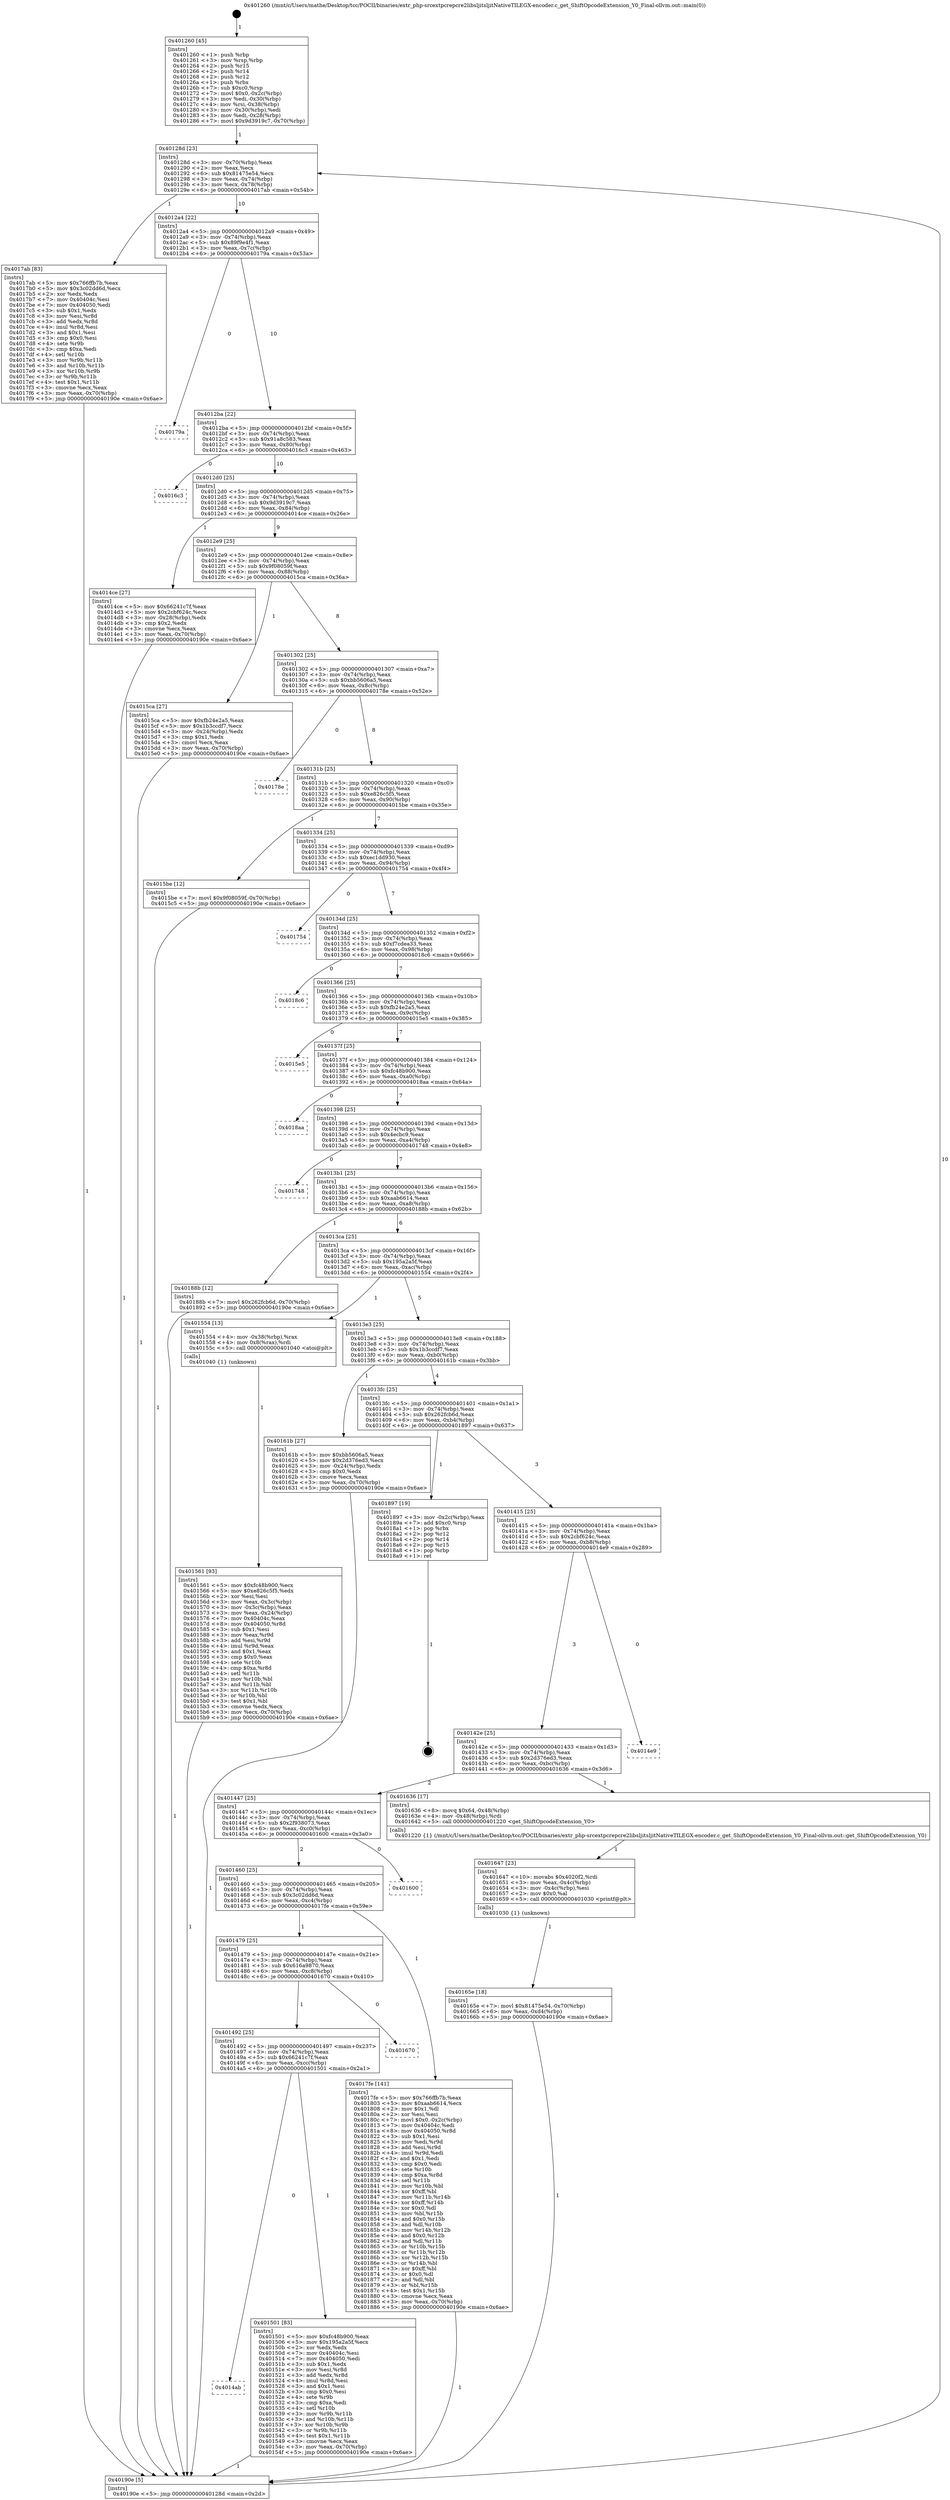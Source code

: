 digraph "0x401260" {
  label = "0x401260 (/mnt/c/Users/mathe/Desktop/tcc/POCII/binaries/extr_php-srcextpcrepcre2libsljitsljitNativeTILEGX-encoder.c_get_ShiftOpcodeExtension_Y0_Final-ollvm.out::main(0))"
  labelloc = "t"
  node[shape=record]

  Entry [label="",width=0.3,height=0.3,shape=circle,fillcolor=black,style=filled]
  "0x40128d" [label="{
     0x40128d [23]\l
     | [instrs]\l
     &nbsp;&nbsp;0x40128d \<+3\>: mov -0x70(%rbp),%eax\l
     &nbsp;&nbsp;0x401290 \<+2\>: mov %eax,%ecx\l
     &nbsp;&nbsp;0x401292 \<+6\>: sub $0x81475e54,%ecx\l
     &nbsp;&nbsp;0x401298 \<+3\>: mov %eax,-0x74(%rbp)\l
     &nbsp;&nbsp;0x40129b \<+3\>: mov %ecx,-0x78(%rbp)\l
     &nbsp;&nbsp;0x40129e \<+6\>: je 00000000004017ab \<main+0x54b\>\l
  }"]
  "0x4017ab" [label="{
     0x4017ab [83]\l
     | [instrs]\l
     &nbsp;&nbsp;0x4017ab \<+5\>: mov $0x766ffb7b,%eax\l
     &nbsp;&nbsp;0x4017b0 \<+5\>: mov $0x3c02dd6d,%ecx\l
     &nbsp;&nbsp;0x4017b5 \<+2\>: xor %edx,%edx\l
     &nbsp;&nbsp;0x4017b7 \<+7\>: mov 0x40404c,%esi\l
     &nbsp;&nbsp;0x4017be \<+7\>: mov 0x404050,%edi\l
     &nbsp;&nbsp;0x4017c5 \<+3\>: sub $0x1,%edx\l
     &nbsp;&nbsp;0x4017c8 \<+3\>: mov %esi,%r8d\l
     &nbsp;&nbsp;0x4017cb \<+3\>: add %edx,%r8d\l
     &nbsp;&nbsp;0x4017ce \<+4\>: imul %r8d,%esi\l
     &nbsp;&nbsp;0x4017d2 \<+3\>: and $0x1,%esi\l
     &nbsp;&nbsp;0x4017d5 \<+3\>: cmp $0x0,%esi\l
     &nbsp;&nbsp;0x4017d8 \<+4\>: sete %r9b\l
     &nbsp;&nbsp;0x4017dc \<+3\>: cmp $0xa,%edi\l
     &nbsp;&nbsp;0x4017df \<+4\>: setl %r10b\l
     &nbsp;&nbsp;0x4017e3 \<+3\>: mov %r9b,%r11b\l
     &nbsp;&nbsp;0x4017e6 \<+3\>: and %r10b,%r11b\l
     &nbsp;&nbsp;0x4017e9 \<+3\>: xor %r10b,%r9b\l
     &nbsp;&nbsp;0x4017ec \<+3\>: or %r9b,%r11b\l
     &nbsp;&nbsp;0x4017ef \<+4\>: test $0x1,%r11b\l
     &nbsp;&nbsp;0x4017f3 \<+3\>: cmovne %ecx,%eax\l
     &nbsp;&nbsp;0x4017f6 \<+3\>: mov %eax,-0x70(%rbp)\l
     &nbsp;&nbsp;0x4017f9 \<+5\>: jmp 000000000040190e \<main+0x6ae\>\l
  }"]
  "0x4012a4" [label="{
     0x4012a4 [22]\l
     | [instrs]\l
     &nbsp;&nbsp;0x4012a4 \<+5\>: jmp 00000000004012a9 \<main+0x49\>\l
     &nbsp;&nbsp;0x4012a9 \<+3\>: mov -0x74(%rbp),%eax\l
     &nbsp;&nbsp;0x4012ac \<+5\>: sub $0x89f9e4f1,%eax\l
     &nbsp;&nbsp;0x4012b1 \<+3\>: mov %eax,-0x7c(%rbp)\l
     &nbsp;&nbsp;0x4012b4 \<+6\>: je 000000000040179a \<main+0x53a\>\l
  }"]
  Exit [label="",width=0.3,height=0.3,shape=circle,fillcolor=black,style=filled,peripheries=2]
  "0x40179a" [label="{
     0x40179a\l
  }", style=dashed]
  "0x4012ba" [label="{
     0x4012ba [22]\l
     | [instrs]\l
     &nbsp;&nbsp;0x4012ba \<+5\>: jmp 00000000004012bf \<main+0x5f\>\l
     &nbsp;&nbsp;0x4012bf \<+3\>: mov -0x74(%rbp),%eax\l
     &nbsp;&nbsp;0x4012c2 \<+5\>: sub $0x91a8c583,%eax\l
     &nbsp;&nbsp;0x4012c7 \<+3\>: mov %eax,-0x80(%rbp)\l
     &nbsp;&nbsp;0x4012ca \<+6\>: je 00000000004016c3 \<main+0x463\>\l
  }"]
  "0x40165e" [label="{
     0x40165e [18]\l
     | [instrs]\l
     &nbsp;&nbsp;0x40165e \<+7\>: movl $0x81475e54,-0x70(%rbp)\l
     &nbsp;&nbsp;0x401665 \<+6\>: mov %eax,-0xd4(%rbp)\l
     &nbsp;&nbsp;0x40166b \<+5\>: jmp 000000000040190e \<main+0x6ae\>\l
  }"]
  "0x4016c3" [label="{
     0x4016c3\l
  }", style=dashed]
  "0x4012d0" [label="{
     0x4012d0 [25]\l
     | [instrs]\l
     &nbsp;&nbsp;0x4012d0 \<+5\>: jmp 00000000004012d5 \<main+0x75\>\l
     &nbsp;&nbsp;0x4012d5 \<+3\>: mov -0x74(%rbp),%eax\l
     &nbsp;&nbsp;0x4012d8 \<+5\>: sub $0x9d3919c7,%eax\l
     &nbsp;&nbsp;0x4012dd \<+6\>: mov %eax,-0x84(%rbp)\l
     &nbsp;&nbsp;0x4012e3 \<+6\>: je 00000000004014ce \<main+0x26e\>\l
  }"]
  "0x401647" [label="{
     0x401647 [23]\l
     | [instrs]\l
     &nbsp;&nbsp;0x401647 \<+10\>: movabs $0x4020f2,%rdi\l
     &nbsp;&nbsp;0x401651 \<+3\>: mov %eax,-0x4c(%rbp)\l
     &nbsp;&nbsp;0x401654 \<+3\>: mov -0x4c(%rbp),%esi\l
     &nbsp;&nbsp;0x401657 \<+2\>: mov $0x0,%al\l
     &nbsp;&nbsp;0x401659 \<+5\>: call 0000000000401030 \<printf@plt\>\l
     | [calls]\l
     &nbsp;&nbsp;0x401030 \{1\} (unknown)\l
  }"]
  "0x4014ce" [label="{
     0x4014ce [27]\l
     | [instrs]\l
     &nbsp;&nbsp;0x4014ce \<+5\>: mov $0x66241c7f,%eax\l
     &nbsp;&nbsp;0x4014d3 \<+5\>: mov $0x2cbf624c,%ecx\l
     &nbsp;&nbsp;0x4014d8 \<+3\>: mov -0x28(%rbp),%edx\l
     &nbsp;&nbsp;0x4014db \<+3\>: cmp $0x2,%edx\l
     &nbsp;&nbsp;0x4014de \<+3\>: cmovne %ecx,%eax\l
     &nbsp;&nbsp;0x4014e1 \<+3\>: mov %eax,-0x70(%rbp)\l
     &nbsp;&nbsp;0x4014e4 \<+5\>: jmp 000000000040190e \<main+0x6ae\>\l
  }"]
  "0x4012e9" [label="{
     0x4012e9 [25]\l
     | [instrs]\l
     &nbsp;&nbsp;0x4012e9 \<+5\>: jmp 00000000004012ee \<main+0x8e\>\l
     &nbsp;&nbsp;0x4012ee \<+3\>: mov -0x74(%rbp),%eax\l
     &nbsp;&nbsp;0x4012f1 \<+5\>: sub $0x9f08059f,%eax\l
     &nbsp;&nbsp;0x4012f6 \<+6\>: mov %eax,-0x88(%rbp)\l
     &nbsp;&nbsp;0x4012fc \<+6\>: je 00000000004015ca \<main+0x36a\>\l
  }"]
  "0x40190e" [label="{
     0x40190e [5]\l
     | [instrs]\l
     &nbsp;&nbsp;0x40190e \<+5\>: jmp 000000000040128d \<main+0x2d\>\l
  }"]
  "0x401260" [label="{
     0x401260 [45]\l
     | [instrs]\l
     &nbsp;&nbsp;0x401260 \<+1\>: push %rbp\l
     &nbsp;&nbsp;0x401261 \<+3\>: mov %rsp,%rbp\l
     &nbsp;&nbsp;0x401264 \<+2\>: push %r15\l
     &nbsp;&nbsp;0x401266 \<+2\>: push %r14\l
     &nbsp;&nbsp;0x401268 \<+2\>: push %r12\l
     &nbsp;&nbsp;0x40126a \<+1\>: push %rbx\l
     &nbsp;&nbsp;0x40126b \<+7\>: sub $0xc0,%rsp\l
     &nbsp;&nbsp;0x401272 \<+7\>: movl $0x0,-0x2c(%rbp)\l
     &nbsp;&nbsp;0x401279 \<+3\>: mov %edi,-0x30(%rbp)\l
     &nbsp;&nbsp;0x40127c \<+4\>: mov %rsi,-0x38(%rbp)\l
     &nbsp;&nbsp;0x401280 \<+3\>: mov -0x30(%rbp),%edi\l
     &nbsp;&nbsp;0x401283 \<+3\>: mov %edi,-0x28(%rbp)\l
     &nbsp;&nbsp;0x401286 \<+7\>: movl $0x9d3919c7,-0x70(%rbp)\l
  }"]
  "0x401561" [label="{
     0x401561 [93]\l
     | [instrs]\l
     &nbsp;&nbsp;0x401561 \<+5\>: mov $0xfc48b900,%ecx\l
     &nbsp;&nbsp;0x401566 \<+5\>: mov $0xe826c5f5,%edx\l
     &nbsp;&nbsp;0x40156b \<+2\>: xor %esi,%esi\l
     &nbsp;&nbsp;0x40156d \<+3\>: mov %eax,-0x3c(%rbp)\l
     &nbsp;&nbsp;0x401570 \<+3\>: mov -0x3c(%rbp),%eax\l
     &nbsp;&nbsp;0x401573 \<+3\>: mov %eax,-0x24(%rbp)\l
     &nbsp;&nbsp;0x401576 \<+7\>: mov 0x40404c,%eax\l
     &nbsp;&nbsp;0x40157d \<+8\>: mov 0x404050,%r8d\l
     &nbsp;&nbsp;0x401585 \<+3\>: sub $0x1,%esi\l
     &nbsp;&nbsp;0x401588 \<+3\>: mov %eax,%r9d\l
     &nbsp;&nbsp;0x40158b \<+3\>: add %esi,%r9d\l
     &nbsp;&nbsp;0x40158e \<+4\>: imul %r9d,%eax\l
     &nbsp;&nbsp;0x401592 \<+3\>: and $0x1,%eax\l
     &nbsp;&nbsp;0x401595 \<+3\>: cmp $0x0,%eax\l
     &nbsp;&nbsp;0x401598 \<+4\>: sete %r10b\l
     &nbsp;&nbsp;0x40159c \<+4\>: cmp $0xa,%r8d\l
     &nbsp;&nbsp;0x4015a0 \<+4\>: setl %r11b\l
     &nbsp;&nbsp;0x4015a4 \<+3\>: mov %r10b,%bl\l
     &nbsp;&nbsp;0x4015a7 \<+3\>: and %r11b,%bl\l
     &nbsp;&nbsp;0x4015aa \<+3\>: xor %r11b,%r10b\l
     &nbsp;&nbsp;0x4015ad \<+3\>: or %r10b,%bl\l
     &nbsp;&nbsp;0x4015b0 \<+3\>: test $0x1,%bl\l
     &nbsp;&nbsp;0x4015b3 \<+3\>: cmovne %edx,%ecx\l
     &nbsp;&nbsp;0x4015b6 \<+3\>: mov %ecx,-0x70(%rbp)\l
     &nbsp;&nbsp;0x4015b9 \<+5\>: jmp 000000000040190e \<main+0x6ae\>\l
  }"]
  "0x4015ca" [label="{
     0x4015ca [27]\l
     | [instrs]\l
     &nbsp;&nbsp;0x4015ca \<+5\>: mov $0xfb24e2a5,%eax\l
     &nbsp;&nbsp;0x4015cf \<+5\>: mov $0x1b3ccdf7,%ecx\l
     &nbsp;&nbsp;0x4015d4 \<+3\>: mov -0x24(%rbp),%edx\l
     &nbsp;&nbsp;0x4015d7 \<+3\>: cmp $0x1,%edx\l
     &nbsp;&nbsp;0x4015da \<+3\>: cmovl %ecx,%eax\l
     &nbsp;&nbsp;0x4015dd \<+3\>: mov %eax,-0x70(%rbp)\l
     &nbsp;&nbsp;0x4015e0 \<+5\>: jmp 000000000040190e \<main+0x6ae\>\l
  }"]
  "0x401302" [label="{
     0x401302 [25]\l
     | [instrs]\l
     &nbsp;&nbsp;0x401302 \<+5\>: jmp 0000000000401307 \<main+0xa7\>\l
     &nbsp;&nbsp;0x401307 \<+3\>: mov -0x74(%rbp),%eax\l
     &nbsp;&nbsp;0x40130a \<+5\>: sub $0xbb5606a5,%eax\l
     &nbsp;&nbsp;0x40130f \<+6\>: mov %eax,-0x8c(%rbp)\l
     &nbsp;&nbsp;0x401315 \<+6\>: je 000000000040178e \<main+0x52e\>\l
  }"]
  "0x4014ab" [label="{
     0x4014ab\l
  }", style=dashed]
  "0x40178e" [label="{
     0x40178e\l
  }", style=dashed]
  "0x40131b" [label="{
     0x40131b [25]\l
     | [instrs]\l
     &nbsp;&nbsp;0x40131b \<+5\>: jmp 0000000000401320 \<main+0xc0\>\l
     &nbsp;&nbsp;0x401320 \<+3\>: mov -0x74(%rbp),%eax\l
     &nbsp;&nbsp;0x401323 \<+5\>: sub $0xe826c5f5,%eax\l
     &nbsp;&nbsp;0x401328 \<+6\>: mov %eax,-0x90(%rbp)\l
     &nbsp;&nbsp;0x40132e \<+6\>: je 00000000004015be \<main+0x35e\>\l
  }"]
  "0x401501" [label="{
     0x401501 [83]\l
     | [instrs]\l
     &nbsp;&nbsp;0x401501 \<+5\>: mov $0xfc48b900,%eax\l
     &nbsp;&nbsp;0x401506 \<+5\>: mov $0x195a2a5f,%ecx\l
     &nbsp;&nbsp;0x40150b \<+2\>: xor %edx,%edx\l
     &nbsp;&nbsp;0x40150d \<+7\>: mov 0x40404c,%esi\l
     &nbsp;&nbsp;0x401514 \<+7\>: mov 0x404050,%edi\l
     &nbsp;&nbsp;0x40151b \<+3\>: sub $0x1,%edx\l
     &nbsp;&nbsp;0x40151e \<+3\>: mov %esi,%r8d\l
     &nbsp;&nbsp;0x401521 \<+3\>: add %edx,%r8d\l
     &nbsp;&nbsp;0x401524 \<+4\>: imul %r8d,%esi\l
     &nbsp;&nbsp;0x401528 \<+3\>: and $0x1,%esi\l
     &nbsp;&nbsp;0x40152b \<+3\>: cmp $0x0,%esi\l
     &nbsp;&nbsp;0x40152e \<+4\>: sete %r9b\l
     &nbsp;&nbsp;0x401532 \<+3\>: cmp $0xa,%edi\l
     &nbsp;&nbsp;0x401535 \<+4\>: setl %r10b\l
     &nbsp;&nbsp;0x401539 \<+3\>: mov %r9b,%r11b\l
     &nbsp;&nbsp;0x40153c \<+3\>: and %r10b,%r11b\l
     &nbsp;&nbsp;0x40153f \<+3\>: xor %r10b,%r9b\l
     &nbsp;&nbsp;0x401542 \<+3\>: or %r9b,%r11b\l
     &nbsp;&nbsp;0x401545 \<+4\>: test $0x1,%r11b\l
     &nbsp;&nbsp;0x401549 \<+3\>: cmovne %ecx,%eax\l
     &nbsp;&nbsp;0x40154c \<+3\>: mov %eax,-0x70(%rbp)\l
     &nbsp;&nbsp;0x40154f \<+5\>: jmp 000000000040190e \<main+0x6ae\>\l
  }"]
  "0x4015be" [label="{
     0x4015be [12]\l
     | [instrs]\l
     &nbsp;&nbsp;0x4015be \<+7\>: movl $0x9f08059f,-0x70(%rbp)\l
     &nbsp;&nbsp;0x4015c5 \<+5\>: jmp 000000000040190e \<main+0x6ae\>\l
  }"]
  "0x401334" [label="{
     0x401334 [25]\l
     | [instrs]\l
     &nbsp;&nbsp;0x401334 \<+5\>: jmp 0000000000401339 \<main+0xd9\>\l
     &nbsp;&nbsp;0x401339 \<+3\>: mov -0x74(%rbp),%eax\l
     &nbsp;&nbsp;0x40133c \<+5\>: sub $0xec1dd930,%eax\l
     &nbsp;&nbsp;0x401341 \<+6\>: mov %eax,-0x94(%rbp)\l
     &nbsp;&nbsp;0x401347 \<+6\>: je 0000000000401754 \<main+0x4f4\>\l
  }"]
  "0x401492" [label="{
     0x401492 [25]\l
     | [instrs]\l
     &nbsp;&nbsp;0x401492 \<+5\>: jmp 0000000000401497 \<main+0x237\>\l
     &nbsp;&nbsp;0x401497 \<+3\>: mov -0x74(%rbp),%eax\l
     &nbsp;&nbsp;0x40149a \<+5\>: sub $0x66241c7f,%eax\l
     &nbsp;&nbsp;0x40149f \<+6\>: mov %eax,-0xcc(%rbp)\l
     &nbsp;&nbsp;0x4014a5 \<+6\>: je 0000000000401501 \<main+0x2a1\>\l
  }"]
  "0x401754" [label="{
     0x401754\l
  }", style=dashed]
  "0x40134d" [label="{
     0x40134d [25]\l
     | [instrs]\l
     &nbsp;&nbsp;0x40134d \<+5\>: jmp 0000000000401352 \<main+0xf2\>\l
     &nbsp;&nbsp;0x401352 \<+3\>: mov -0x74(%rbp),%eax\l
     &nbsp;&nbsp;0x401355 \<+5\>: sub $0xf7cdea33,%eax\l
     &nbsp;&nbsp;0x40135a \<+6\>: mov %eax,-0x98(%rbp)\l
     &nbsp;&nbsp;0x401360 \<+6\>: je 00000000004018c6 \<main+0x666\>\l
  }"]
  "0x401670" [label="{
     0x401670\l
  }", style=dashed]
  "0x4018c6" [label="{
     0x4018c6\l
  }", style=dashed]
  "0x401366" [label="{
     0x401366 [25]\l
     | [instrs]\l
     &nbsp;&nbsp;0x401366 \<+5\>: jmp 000000000040136b \<main+0x10b\>\l
     &nbsp;&nbsp;0x40136b \<+3\>: mov -0x74(%rbp),%eax\l
     &nbsp;&nbsp;0x40136e \<+5\>: sub $0xfb24e2a5,%eax\l
     &nbsp;&nbsp;0x401373 \<+6\>: mov %eax,-0x9c(%rbp)\l
     &nbsp;&nbsp;0x401379 \<+6\>: je 00000000004015e5 \<main+0x385\>\l
  }"]
  "0x401479" [label="{
     0x401479 [25]\l
     | [instrs]\l
     &nbsp;&nbsp;0x401479 \<+5\>: jmp 000000000040147e \<main+0x21e\>\l
     &nbsp;&nbsp;0x40147e \<+3\>: mov -0x74(%rbp),%eax\l
     &nbsp;&nbsp;0x401481 \<+5\>: sub $0x616a9870,%eax\l
     &nbsp;&nbsp;0x401486 \<+6\>: mov %eax,-0xc8(%rbp)\l
     &nbsp;&nbsp;0x40148c \<+6\>: je 0000000000401670 \<main+0x410\>\l
  }"]
  "0x4015e5" [label="{
     0x4015e5\l
  }", style=dashed]
  "0x40137f" [label="{
     0x40137f [25]\l
     | [instrs]\l
     &nbsp;&nbsp;0x40137f \<+5\>: jmp 0000000000401384 \<main+0x124\>\l
     &nbsp;&nbsp;0x401384 \<+3\>: mov -0x74(%rbp),%eax\l
     &nbsp;&nbsp;0x401387 \<+5\>: sub $0xfc48b900,%eax\l
     &nbsp;&nbsp;0x40138c \<+6\>: mov %eax,-0xa0(%rbp)\l
     &nbsp;&nbsp;0x401392 \<+6\>: je 00000000004018aa \<main+0x64a\>\l
  }"]
  "0x4017fe" [label="{
     0x4017fe [141]\l
     | [instrs]\l
     &nbsp;&nbsp;0x4017fe \<+5\>: mov $0x766ffb7b,%eax\l
     &nbsp;&nbsp;0x401803 \<+5\>: mov $0xaab6614,%ecx\l
     &nbsp;&nbsp;0x401808 \<+2\>: mov $0x1,%dl\l
     &nbsp;&nbsp;0x40180a \<+2\>: xor %esi,%esi\l
     &nbsp;&nbsp;0x40180c \<+7\>: movl $0x0,-0x2c(%rbp)\l
     &nbsp;&nbsp;0x401813 \<+7\>: mov 0x40404c,%edi\l
     &nbsp;&nbsp;0x40181a \<+8\>: mov 0x404050,%r8d\l
     &nbsp;&nbsp;0x401822 \<+3\>: sub $0x1,%esi\l
     &nbsp;&nbsp;0x401825 \<+3\>: mov %edi,%r9d\l
     &nbsp;&nbsp;0x401828 \<+3\>: add %esi,%r9d\l
     &nbsp;&nbsp;0x40182b \<+4\>: imul %r9d,%edi\l
     &nbsp;&nbsp;0x40182f \<+3\>: and $0x1,%edi\l
     &nbsp;&nbsp;0x401832 \<+3\>: cmp $0x0,%edi\l
     &nbsp;&nbsp;0x401835 \<+4\>: sete %r10b\l
     &nbsp;&nbsp;0x401839 \<+4\>: cmp $0xa,%r8d\l
     &nbsp;&nbsp;0x40183d \<+4\>: setl %r11b\l
     &nbsp;&nbsp;0x401841 \<+3\>: mov %r10b,%bl\l
     &nbsp;&nbsp;0x401844 \<+3\>: xor $0xff,%bl\l
     &nbsp;&nbsp;0x401847 \<+3\>: mov %r11b,%r14b\l
     &nbsp;&nbsp;0x40184a \<+4\>: xor $0xff,%r14b\l
     &nbsp;&nbsp;0x40184e \<+3\>: xor $0x0,%dl\l
     &nbsp;&nbsp;0x401851 \<+3\>: mov %bl,%r15b\l
     &nbsp;&nbsp;0x401854 \<+4\>: and $0x0,%r15b\l
     &nbsp;&nbsp;0x401858 \<+3\>: and %dl,%r10b\l
     &nbsp;&nbsp;0x40185b \<+3\>: mov %r14b,%r12b\l
     &nbsp;&nbsp;0x40185e \<+4\>: and $0x0,%r12b\l
     &nbsp;&nbsp;0x401862 \<+3\>: and %dl,%r11b\l
     &nbsp;&nbsp;0x401865 \<+3\>: or %r10b,%r15b\l
     &nbsp;&nbsp;0x401868 \<+3\>: or %r11b,%r12b\l
     &nbsp;&nbsp;0x40186b \<+3\>: xor %r12b,%r15b\l
     &nbsp;&nbsp;0x40186e \<+3\>: or %r14b,%bl\l
     &nbsp;&nbsp;0x401871 \<+3\>: xor $0xff,%bl\l
     &nbsp;&nbsp;0x401874 \<+3\>: or $0x0,%dl\l
     &nbsp;&nbsp;0x401877 \<+2\>: and %dl,%bl\l
     &nbsp;&nbsp;0x401879 \<+3\>: or %bl,%r15b\l
     &nbsp;&nbsp;0x40187c \<+4\>: test $0x1,%r15b\l
     &nbsp;&nbsp;0x401880 \<+3\>: cmovne %ecx,%eax\l
     &nbsp;&nbsp;0x401883 \<+3\>: mov %eax,-0x70(%rbp)\l
     &nbsp;&nbsp;0x401886 \<+5\>: jmp 000000000040190e \<main+0x6ae\>\l
  }"]
  "0x4018aa" [label="{
     0x4018aa\l
  }", style=dashed]
  "0x401398" [label="{
     0x401398 [25]\l
     | [instrs]\l
     &nbsp;&nbsp;0x401398 \<+5\>: jmp 000000000040139d \<main+0x13d\>\l
     &nbsp;&nbsp;0x40139d \<+3\>: mov -0x74(%rbp),%eax\l
     &nbsp;&nbsp;0x4013a0 \<+5\>: sub $0x4ecbc9,%eax\l
     &nbsp;&nbsp;0x4013a5 \<+6\>: mov %eax,-0xa4(%rbp)\l
     &nbsp;&nbsp;0x4013ab \<+6\>: je 0000000000401748 \<main+0x4e8\>\l
  }"]
  "0x401460" [label="{
     0x401460 [25]\l
     | [instrs]\l
     &nbsp;&nbsp;0x401460 \<+5\>: jmp 0000000000401465 \<main+0x205\>\l
     &nbsp;&nbsp;0x401465 \<+3\>: mov -0x74(%rbp),%eax\l
     &nbsp;&nbsp;0x401468 \<+5\>: sub $0x3c02dd6d,%eax\l
     &nbsp;&nbsp;0x40146d \<+6\>: mov %eax,-0xc4(%rbp)\l
     &nbsp;&nbsp;0x401473 \<+6\>: je 00000000004017fe \<main+0x59e\>\l
  }"]
  "0x401748" [label="{
     0x401748\l
  }", style=dashed]
  "0x4013b1" [label="{
     0x4013b1 [25]\l
     | [instrs]\l
     &nbsp;&nbsp;0x4013b1 \<+5\>: jmp 00000000004013b6 \<main+0x156\>\l
     &nbsp;&nbsp;0x4013b6 \<+3\>: mov -0x74(%rbp),%eax\l
     &nbsp;&nbsp;0x4013b9 \<+5\>: sub $0xaab6614,%eax\l
     &nbsp;&nbsp;0x4013be \<+6\>: mov %eax,-0xa8(%rbp)\l
     &nbsp;&nbsp;0x4013c4 \<+6\>: je 000000000040188b \<main+0x62b\>\l
  }"]
  "0x401600" [label="{
     0x401600\l
  }", style=dashed]
  "0x40188b" [label="{
     0x40188b [12]\l
     | [instrs]\l
     &nbsp;&nbsp;0x40188b \<+7\>: movl $0x262fcb6d,-0x70(%rbp)\l
     &nbsp;&nbsp;0x401892 \<+5\>: jmp 000000000040190e \<main+0x6ae\>\l
  }"]
  "0x4013ca" [label="{
     0x4013ca [25]\l
     | [instrs]\l
     &nbsp;&nbsp;0x4013ca \<+5\>: jmp 00000000004013cf \<main+0x16f\>\l
     &nbsp;&nbsp;0x4013cf \<+3\>: mov -0x74(%rbp),%eax\l
     &nbsp;&nbsp;0x4013d2 \<+5\>: sub $0x195a2a5f,%eax\l
     &nbsp;&nbsp;0x4013d7 \<+6\>: mov %eax,-0xac(%rbp)\l
     &nbsp;&nbsp;0x4013dd \<+6\>: je 0000000000401554 \<main+0x2f4\>\l
  }"]
  "0x401447" [label="{
     0x401447 [25]\l
     | [instrs]\l
     &nbsp;&nbsp;0x401447 \<+5\>: jmp 000000000040144c \<main+0x1ec\>\l
     &nbsp;&nbsp;0x40144c \<+3\>: mov -0x74(%rbp),%eax\l
     &nbsp;&nbsp;0x40144f \<+5\>: sub $0x2f938073,%eax\l
     &nbsp;&nbsp;0x401454 \<+6\>: mov %eax,-0xc0(%rbp)\l
     &nbsp;&nbsp;0x40145a \<+6\>: je 0000000000401600 \<main+0x3a0\>\l
  }"]
  "0x401554" [label="{
     0x401554 [13]\l
     | [instrs]\l
     &nbsp;&nbsp;0x401554 \<+4\>: mov -0x38(%rbp),%rax\l
     &nbsp;&nbsp;0x401558 \<+4\>: mov 0x8(%rax),%rdi\l
     &nbsp;&nbsp;0x40155c \<+5\>: call 0000000000401040 \<atoi@plt\>\l
     | [calls]\l
     &nbsp;&nbsp;0x401040 \{1\} (unknown)\l
  }"]
  "0x4013e3" [label="{
     0x4013e3 [25]\l
     | [instrs]\l
     &nbsp;&nbsp;0x4013e3 \<+5\>: jmp 00000000004013e8 \<main+0x188\>\l
     &nbsp;&nbsp;0x4013e8 \<+3\>: mov -0x74(%rbp),%eax\l
     &nbsp;&nbsp;0x4013eb \<+5\>: sub $0x1b3ccdf7,%eax\l
     &nbsp;&nbsp;0x4013f0 \<+6\>: mov %eax,-0xb0(%rbp)\l
     &nbsp;&nbsp;0x4013f6 \<+6\>: je 000000000040161b \<main+0x3bb\>\l
  }"]
  "0x401636" [label="{
     0x401636 [17]\l
     | [instrs]\l
     &nbsp;&nbsp;0x401636 \<+8\>: movq $0x64,-0x48(%rbp)\l
     &nbsp;&nbsp;0x40163e \<+4\>: mov -0x48(%rbp),%rdi\l
     &nbsp;&nbsp;0x401642 \<+5\>: call 0000000000401220 \<get_ShiftOpcodeExtension_Y0\>\l
     | [calls]\l
     &nbsp;&nbsp;0x401220 \{1\} (/mnt/c/Users/mathe/Desktop/tcc/POCII/binaries/extr_php-srcextpcrepcre2libsljitsljitNativeTILEGX-encoder.c_get_ShiftOpcodeExtension_Y0_Final-ollvm.out::get_ShiftOpcodeExtension_Y0)\l
  }"]
  "0x40161b" [label="{
     0x40161b [27]\l
     | [instrs]\l
     &nbsp;&nbsp;0x40161b \<+5\>: mov $0xbb5606a5,%eax\l
     &nbsp;&nbsp;0x401620 \<+5\>: mov $0x2d376ed3,%ecx\l
     &nbsp;&nbsp;0x401625 \<+3\>: mov -0x24(%rbp),%edx\l
     &nbsp;&nbsp;0x401628 \<+3\>: cmp $0x0,%edx\l
     &nbsp;&nbsp;0x40162b \<+3\>: cmove %ecx,%eax\l
     &nbsp;&nbsp;0x40162e \<+3\>: mov %eax,-0x70(%rbp)\l
     &nbsp;&nbsp;0x401631 \<+5\>: jmp 000000000040190e \<main+0x6ae\>\l
  }"]
  "0x4013fc" [label="{
     0x4013fc [25]\l
     | [instrs]\l
     &nbsp;&nbsp;0x4013fc \<+5\>: jmp 0000000000401401 \<main+0x1a1\>\l
     &nbsp;&nbsp;0x401401 \<+3\>: mov -0x74(%rbp),%eax\l
     &nbsp;&nbsp;0x401404 \<+5\>: sub $0x262fcb6d,%eax\l
     &nbsp;&nbsp;0x401409 \<+6\>: mov %eax,-0xb4(%rbp)\l
     &nbsp;&nbsp;0x40140f \<+6\>: je 0000000000401897 \<main+0x637\>\l
  }"]
  "0x40142e" [label="{
     0x40142e [25]\l
     | [instrs]\l
     &nbsp;&nbsp;0x40142e \<+5\>: jmp 0000000000401433 \<main+0x1d3\>\l
     &nbsp;&nbsp;0x401433 \<+3\>: mov -0x74(%rbp),%eax\l
     &nbsp;&nbsp;0x401436 \<+5\>: sub $0x2d376ed3,%eax\l
     &nbsp;&nbsp;0x40143b \<+6\>: mov %eax,-0xbc(%rbp)\l
     &nbsp;&nbsp;0x401441 \<+6\>: je 0000000000401636 \<main+0x3d6\>\l
  }"]
  "0x401897" [label="{
     0x401897 [19]\l
     | [instrs]\l
     &nbsp;&nbsp;0x401897 \<+3\>: mov -0x2c(%rbp),%eax\l
     &nbsp;&nbsp;0x40189a \<+7\>: add $0xc0,%rsp\l
     &nbsp;&nbsp;0x4018a1 \<+1\>: pop %rbx\l
     &nbsp;&nbsp;0x4018a2 \<+2\>: pop %r12\l
     &nbsp;&nbsp;0x4018a4 \<+2\>: pop %r14\l
     &nbsp;&nbsp;0x4018a6 \<+2\>: pop %r15\l
     &nbsp;&nbsp;0x4018a8 \<+1\>: pop %rbp\l
     &nbsp;&nbsp;0x4018a9 \<+1\>: ret\l
  }"]
  "0x401415" [label="{
     0x401415 [25]\l
     | [instrs]\l
     &nbsp;&nbsp;0x401415 \<+5\>: jmp 000000000040141a \<main+0x1ba\>\l
     &nbsp;&nbsp;0x40141a \<+3\>: mov -0x74(%rbp),%eax\l
     &nbsp;&nbsp;0x40141d \<+5\>: sub $0x2cbf624c,%eax\l
     &nbsp;&nbsp;0x401422 \<+6\>: mov %eax,-0xb8(%rbp)\l
     &nbsp;&nbsp;0x401428 \<+6\>: je 00000000004014e9 \<main+0x289\>\l
  }"]
  "0x4014e9" [label="{
     0x4014e9\l
  }", style=dashed]
  Entry -> "0x401260" [label=" 1"]
  "0x40128d" -> "0x4017ab" [label=" 1"]
  "0x40128d" -> "0x4012a4" [label=" 10"]
  "0x401897" -> Exit [label=" 1"]
  "0x4012a4" -> "0x40179a" [label=" 0"]
  "0x4012a4" -> "0x4012ba" [label=" 10"]
  "0x40188b" -> "0x40190e" [label=" 1"]
  "0x4012ba" -> "0x4016c3" [label=" 0"]
  "0x4012ba" -> "0x4012d0" [label=" 10"]
  "0x4017fe" -> "0x40190e" [label=" 1"]
  "0x4012d0" -> "0x4014ce" [label=" 1"]
  "0x4012d0" -> "0x4012e9" [label=" 9"]
  "0x4014ce" -> "0x40190e" [label=" 1"]
  "0x401260" -> "0x40128d" [label=" 1"]
  "0x40190e" -> "0x40128d" [label=" 10"]
  "0x4017ab" -> "0x40190e" [label=" 1"]
  "0x4012e9" -> "0x4015ca" [label=" 1"]
  "0x4012e9" -> "0x401302" [label=" 8"]
  "0x40165e" -> "0x40190e" [label=" 1"]
  "0x401302" -> "0x40178e" [label=" 0"]
  "0x401302" -> "0x40131b" [label=" 8"]
  "0x401647" -> "0x40165e" [label=" 1"]
  "0x40131b" -> "0x4015be" [label=" 1"]
  "0x40131b" -> "0x401334" [label=" 7"]
  "0x401636" -> "0x401647" [label=" 1"]
  "0x401334" -> "0x401754" [label=" 0"]
  "0x401334" -> "0x40134d" [label=" 7"]
  "0x4015ca" -> "0x40190e" [label=" 1"]
  "0x40134d" -> "0x4018c6" [label=" 0"]
  "0x40134d" -> "0x401366" [label=" 7"]
  "0x4015be" -> "0x40190e" [label=" 1"]
  "0x401366" -> "0x4015e5" [label=" 0"]
  "0x401366" -> "0x40137f" [label=" 7"]
  "0x401554" -> "0x401561" [label=" 1"]
  "0x40137f" -> "0x4018aa" [label=" 0"]
  "0x40137f" -> "0x401398" [label=" 7"]
  "0x401501" -> "0x40190e" [label=" 1"]
  "0x401398" -> "0x401748" [label=" 0"]
  "0x401398" -> "0x4013b1" [label=" 7"]
  "0x401492" -> "0x401501" [label=" 1"]
  "0x4013b1" -> "0x40188b" [label=" 1"]
  "0x4013b1" -> "0x4013ca" [label=" 6"]
  "0x40161b" -> "0x40190e" [label=" 1"]
  "0x4013ca" -> "0x401554" [label=" 1"]
  "0x4013ca" -> "0x4013e3" [label=" 5"]
  "0x401479" -> "0x401670" [label=" 0"]
  "0x4013e3" -> "0x40161b" [label=" 1"]
  "0x4013e3" -> "0x4013fc" [label=" 4"]
  "0x401561" -> "0x40190e" [label=" 1"]
  "0x4013fc" -> "0x401897" [label=" 1"]
  "0x4013fc" -> "0x401415" [label=" 3"]
  "0x401460" -> "0x4017fe" [label=" 1"]
  "0x401415" -> "0x4014e9" [label=" 0"]
  "0x401415" -> "0x40142e" [label=" 3"]
  "0x401460" -> "0x401479" [label=" 1"]
  "0x40142e" -> "0x401636" [label=" 1"]
  "0x40142e" -> "0x401447" [label=" 2"]
  "0x401479" -> "0x401492" [label=" 1"]
  "0x401447" -> "0x401600" [label=" 0"]
  "0x401447" -> "0x401460" [label=" 2"]
  "0x401492" -> "0x4014ab" [label=" 0"]
}
